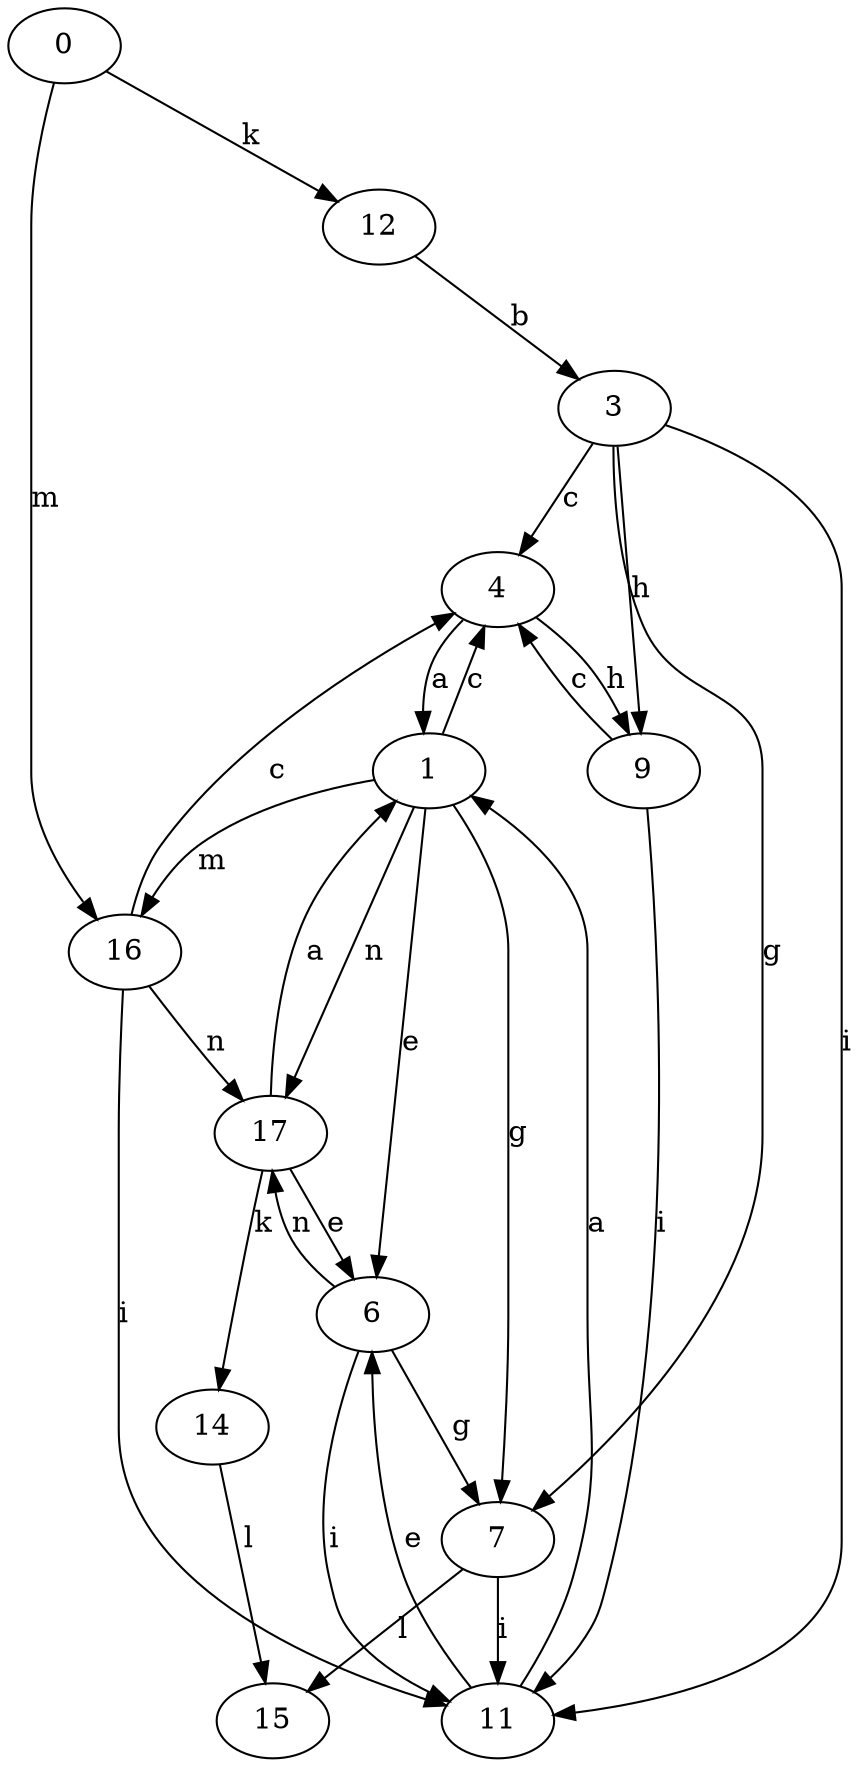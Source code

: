 strict digraph  {
0;
1;
3;
4;
6;
7;
9;
11;
12;
14;
15;
16;
17;
0 -> 12  [label=k];
0 -> 16  [label=m];
1 -> 4  [label=c];
1 -> 6  [label=e];
1 -> 7  [label=g];
1 -> 16  [label=m];
1 -> 17  [label=n];
3 -> 4  [label=c];
3 -> 7  [label=g];
3 -> 9  [label=h];
3 -> 11  [label=i];
4 -> 1  [label=a];
4 -> 9  [label=h];
6 -> 7  [label=g];
6 -> 11  [label=i];
6 -> 17  [label=n];
7 -> 11  [label=i];
7 -> 15  [label=l];
9 -> 4  [label=c];
9 -> 11  [label=i];
11 -> 1  [label=a];
11 -> 6  [label=e];
12 -> 3  [label=b];
14 -> 15  [label=l];
16 -> 4  [label=c];
16 -> 11  [label=i];
16 -> 17  [label=n];
17 -> 1  [label=a];
17 -> 6  [label=e];
17 -> 14  [label=k];
}

